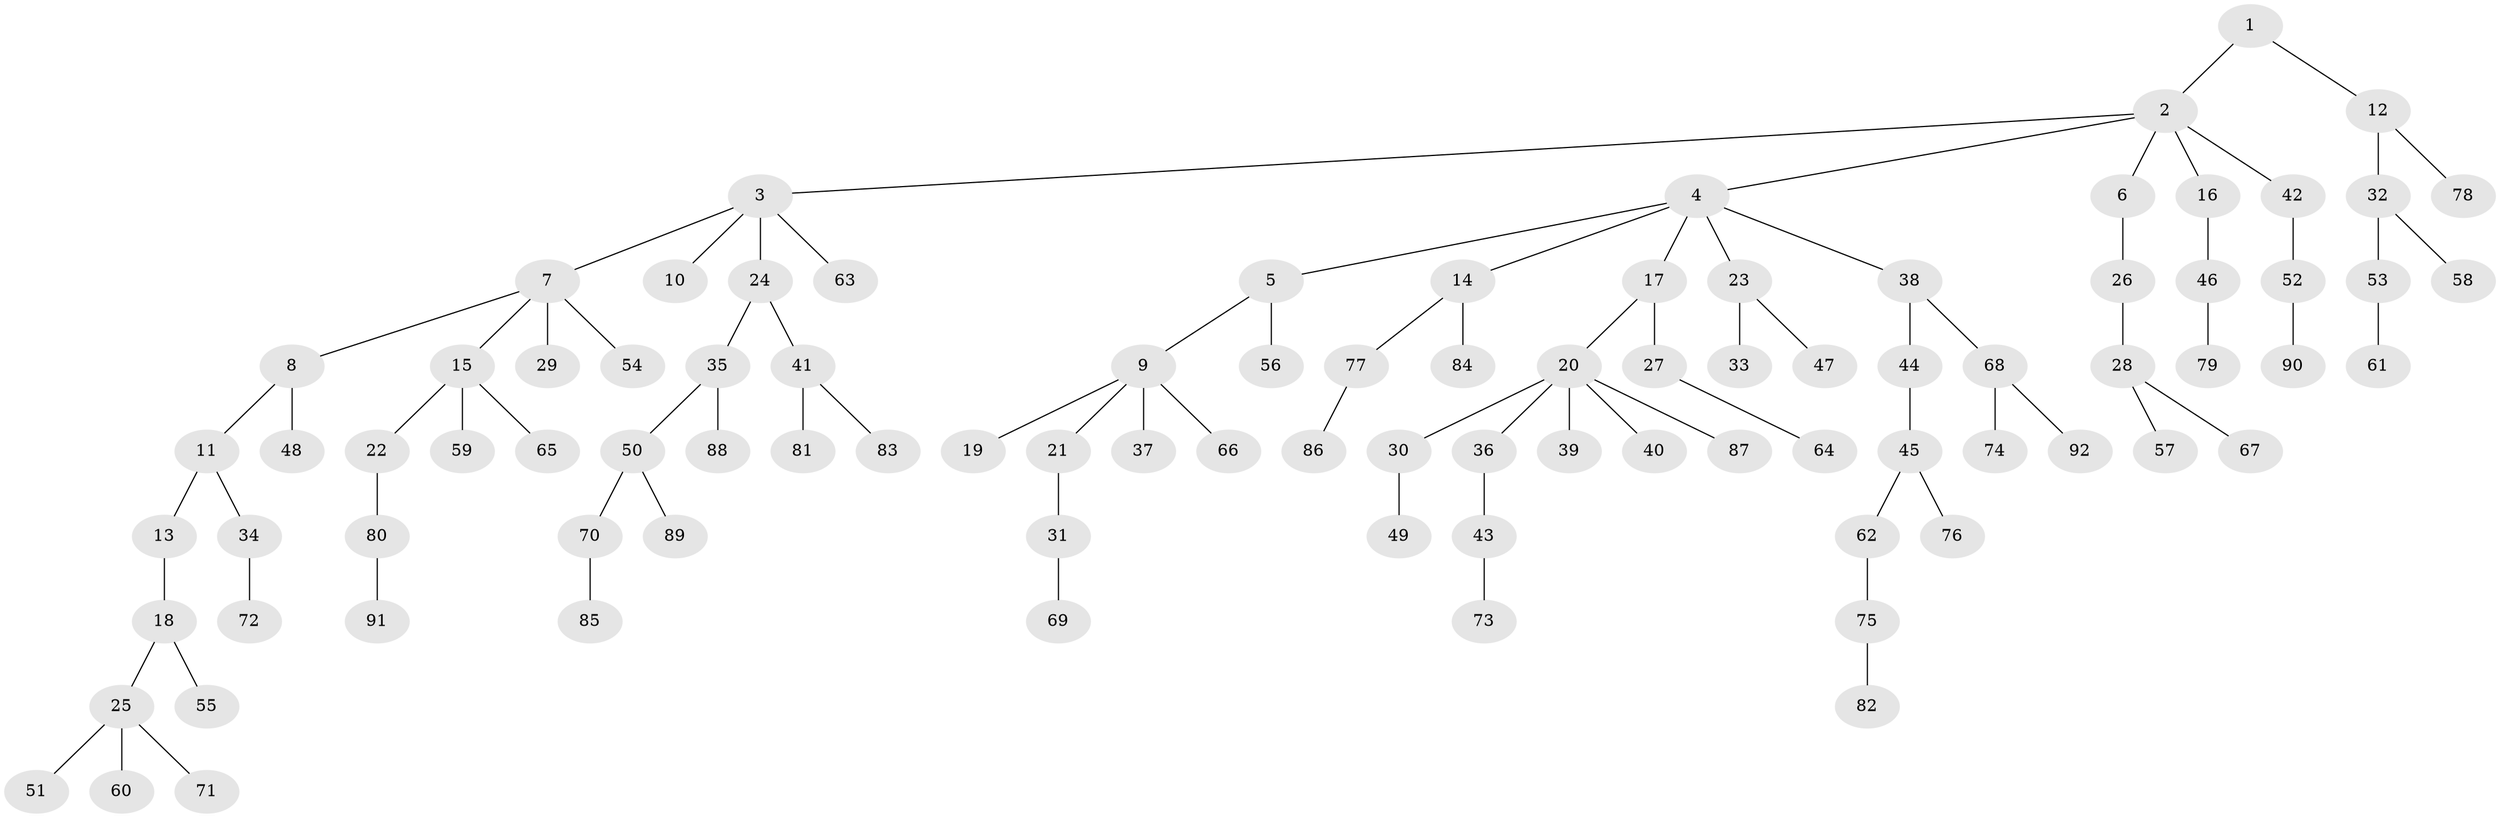 // Generated by graph-tools (version 1.1) at 2025/36/03/09/25 02:36:38]
// undirected, 92 vertices, 91 edges
graph export_dot {
graph [start="1"]
  node [color=gray90,style=filled];
  1;
  2;
  3;
  4;
  5;
  6;
  7;
  8;
  9;
  10;
  11;
  12;
  13;
  14;
  15;
  16;
  17;
  18;
  19;
  20;
  21;
  22;
  23;
  24;
  25;
  26;
  27;
  28;
  29;
  30;
  31;
  32;
  33;
  34;
  35;
  36;
  37;
  38;
  39;
  40;
  41;
  42;
  43;
  44;
  45;
  46;
  47;
  48;
  49;
  50;
  51;
  52;
  53;
  54;
  55;
  56;
  57;
  58;
  59;
  60;
  61;
  62;
  63;
  64;
  65;
  66;
  67;
  68;
  69;
  70;
  71;
  72;
  73;
  74;
  75;
  76;
  77;
  78;
  79;
  80;
  81;
  82;
  83;
  84;
  85;
  86;
  87;
  88;
  89;
  90;
  91;
  92;
  1 -- 2;
  1 -- 12;
  2 -- 3;
  2 -- 4;
  2 -- 6;
  2 -- 16;
  2 -- 42;
  3 -- 7;
  3 -- 10;
  3 -- 24;
  3 -- 63;
  4 -- 5;
  4 -- 14;
  4 -- 17;
  4 -- 23;
  4 -- 38;
  5 -- 9;
  5 -- 56;
  6 -- 26;
  7 -- 8;
  7 -- 15;
  7 -- 29;
  7 -- 54;
  8 -- 11;
  8 -- 48;
  9 -- 19;
  9 -- 21;
  9 -- 37;
  9 -- 66;
  11 -- 13;
  11 -- 34;
  12 -- 32;
  12 -- 78;
  13 -- 18;
  14 -- 77;
  14 -- 84;
  15 -- 22;
  15 -- 59;
  15 -- 65;
  16 -- 46;
  17 -- 20;
  17 -- 27;
  18 -- 25;
  18 -- 55;
  20 -- 30;
  20 -- 36;
  20 -- 39;
  20 -- 40;
  20 -- 87;
  21 -- 31;
  22 -- 80;
  23 -- 33;
  23 -- 47;
  24 -- 35;
  24 -- 41;
  25 -- 51;
  25 -- 60;
  25 -- 71;
  26 -- 28;
  27 -- 64;
  28 -- 57;
  28 -- 67;
  30 -- 49;
  31 -- 69;
  32 -- 53;
  32 -- 58;
  34 -- 72;
  35 -- 50;
  35 -- 88;
  36 -- 43;
  38 -- 44;
  38 -- 68;
  41 -- 81;
  41 -- 83;
  42 -- 52;
  43 -- 73;
  44 -- 45;
  45 -- 62;
  45 -- 76;
  46 -- 79;
  50 -- 70;
  50 -- 89;
  52 -- 90;
  53 -- 61;
  62 -- 75;
  68 -- 74;
  68 -- 92;
  70 -- 85;
  75 -- 82;
  77 -- 86;
  80 -- 91;
}

